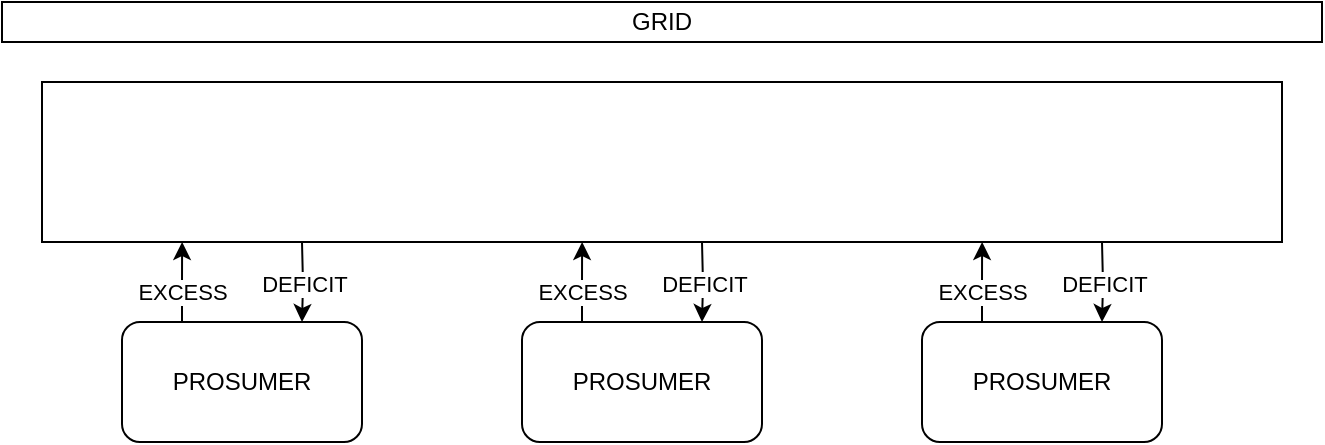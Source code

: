<mxfile version="14.3.2" type="github">
  <diagram id="lDC8brmdkuZfvEXuWP6e" name="Page-1">
    <mxGraphModel dx="1038" dy="548" grid="1" gridSize="10" guides="1" tooltips="1" connect="1" arrows="1" fold="1" page="1" pageScale="1" pageWidth="850" pageHeight="1100" math="0" shadow="0">
      <root>
        <mxCell id="0" />
        <mxCell id="1" parent="0" />
        <mxCell id="OZZarm9-dKDbHQghJKH7-25" value="GRID" style="rounded=0;whiteSpace=wrap;html=1;" vertex="1" parent="1">
          <mxGeometry x="230" y="80" width="660" height="20" as="geometry" />
        </mxCell>
        <mxCell id="OZZarm9-dKDbHQghJKH7-26" value="" style="group" vertex="1" connectable="0" parent="1">
          <mxGeometry x="250" y="120" width="620" height="180" as="geometry" />
        </mxCell>
        <mxCell id="OZZarm9-dKDbHQghJKH7-9" value="" style="rounded=0;whiteSpace=wrap;html=1;" vertex="1" parent="OZZarm9-dKDbHQghJKH7-26">
          <mxGeometry width="620" height="80" as="geometry" />
        </mxCell>
        <mxCell id="OZZarm9-dKDbHQghJKH7-10" style="edgeStyle=orthogonalEdgeStyle;rounded=0;orthogonalLoop=1;jettySize=auto;html=1;exitX=0.25;exitY=0;exitDx=0;exitDy=0;" edge="1" parent="OZZarm9-dKDbHQghJKH7-26" source="OZZarm9-dKDbHQghJKH7-12">
          <mxGeometry relative="1" as="geometry">
            <mxPoint x="70.056" y="80" as="targetPoint" />
          </mxGeometry>
        </mxCell>
        <mxCell id="OZZarm9-dKDbHQghJKH7-11" value="EXCESS" style="edgeLabel;html=1;align=center;verticalAlign=middle;resizable=0;points=[];" vertex="1" connectable="0" parent="OZZarm9-dKDbHQghJKH7-10">
          <mxGeometry x="-0.266" relative="1" as="geometry">
            <mxPoint as="offset" />
          </mxGeometry>
        </mxCell>
        <mxCell id="OZZarm9-dKDbHQghJKH7-12" value="PROSUMER" style="rounded=1;whiteSpace=wrap;html=1;" vertex="1" parent="OZZarm9-dKDbHQghJKH7-26">
          <mxGeometry x="40" y="120" width="120" height="60" as="geometry" />
        </mxCell>
        <mxCell id="OZZarm9-dKDbHQghJKH7-13" style="edgeStyle=orthogonalEdgeStyle;rounded=0;orthogonalLoop=1;jettySize=auto;html=1;entryX=0.75;entryY=0;entryDx=0;entryDy=0;" edge="1" parent="OZZarm9-dKDbHQghJKH7-26" target="OZZarm9-dKDbHQghJKH7-12">
          <mxGeometry relative="1" as="geometry">
            <mxPoint x="130.0" y="80" as="sourcePoint" />
          </mxGeometry>
        </mxCell>
        <mxCell id="OZZarm9-dKDbHQghJKH7-14" value="DEFICIT" style="edgeLabel;html=1;align=center;verticalAlign=middle;resizable=0;points=[];" vertex="1" connectable="0" parent="OZZarm9-dKDbHQghJKH7-13">
          <mxGeometry x="-0.343" relative="1" as="geometry">
            <mxPoint y="6.8" as="offset" />
          </mxGeometry>
        </mxCell>
        <mxCell id="OZZarm9-dKDbHQghJKH7-15" style="edgeStyle=orthogonalEdgeStyle;rounded=0;orthogonalLoop=1;jettySize=auto;html=1;exitX=0.25;exitY=0;exitDx=0;exitDy=0;" edge="1" parent="OZZarm9-dKDbHQghJKH7-26" source="OZZarm9-dKDbHQghJKH7-17">
          <mxGeometry relative="1" as="geometry">
            <mxPoint x="270.056" y="80" as="targetPoint" />
          </mxGeometry>
        </mxCell>
        <mxCell id="OZZarm9-dKDbHQghJKH7-16" value="EXCESS" style="edgeLabel;html=1;align=center;verticalAlign=middle;resizable=0;points=[];" vertex="1" connectable="0" parent="OZZarm9-dKDbHQghJKH7-15">
          <mxGeometry x="-0.266" relative="1" as="geometry">
            <mxPoint as="offset" />
          </mxGeometry>
        </mxCell>
        <mxCell id="OZZarm9-dKDbHQghJKH7-17" value="PROSUMER" style="rounded=1;whiteSpace=wrap;html=1;" vertex="1" parent="OZZarm9-dKDbHQghJKH7-26">
          <mxGeometry x="240" y="120" width="120" height="60" as="geometry" />
        </mxCell>
        <mxCell id="OZZarm9-dKDbHQghJKH7-18" style="edgeStyle=orthogonalEdgeStyle;rounded=0;orthogonalLoop=1;jettySize=auto;html=1;entryX=0.75;entryY=0;entryDx=0;entryDy=0;" edge="1" parent="OZZarm9-dKDbHQghJKH7-26" target="OZZarm9-dKDbHQghJKH7-17">
          <mxGeometry relative="1" as="geometry">
            <mxPoint x="330.0" y="80" as="sourcePoint" />
          </mxGeometry>
        </mxCell>
        <mxCell id="OZZarm9-dKDbHQghJKH7-19" value="DEFICIT" style="edgeLabel;html=1;align=center;verticalAlign=middle;resizable=0;points=[];" vertex="1" connectable="0" parent="OZZarm9-dKDbHQghJKH7-18">
          <mxGeometry x="-0.343" relative="1" as="geometry">
            <mxPoint y="6.8" as="offset" />
          </mxGeometry>
        </mxCell>
        <mxCell id="OZZarm9-dKDbHQghJKH7-20" style="edgeStyle=orthogonalEdgeStyle;rounded=0;orthogonalLoop=1;jettySize=auto;html=1;exitX=0.25;exitY=0;exitDx=0;exitDy=0;" edge="1" parent="OZZarm9-dKDbHQghJKH7-26" source="OZZarm9-dKDbHQghJKH7-22">
          <mxGeometry relative="1" as="geometry">
            <mxPoint x="470.056" y="80" as="targetPoint" />
          </mxGeometry>
        </mxCell>
        <mxCell id="OZZarm9-dKDbHQghJKH7-21" value="EXCESS" style="edgeLabel;html=1;align=center;verticalAlign=middle;resizable=0;points=[];" vertex="1" connectable="0" parent="OZZarm9-dKDbHQghJKH7-20">
          <mxGeometry x="-0.266" relative="1" as="geometry">
            <mxPoint as="offset" />
          </mxGeometry>
        </mxCell>
        <mxCell id="OZZarm9-dKDbHQghJKH7-22" value="PROSUMER" style="rounded=1;whiteSpace=wrap;html=1;" vertex="1" parent="OZZarm9-dKDbHQghJKH7-26">
          <mxGeometry x="440" y="120" width="120" height="60" as="geometry" />
        </mxCell>
        <mxCell id="OZZarm9-dKDbHQghJKH7-23" style="edgeStyle=orthogonalEdgeStyle;rounded=0;orthogonalLoop=1;jettySize=auto;html=1;entryX=0.75;entryY=0;entryDx=0;entryDy=0;" edge="1" parent="OZZarm9-dKDbHQghJKH7-26" target="OZZarm9-dKDbHQghJKH7-22">
          <mxGeometry relative="1" as="geometry">
            <mxPoint x="530.0" y="80" as="sourcePoint" />
          </mxGeometry>
        </mxCell>
        <mxCell id="OZZarm9-dKDbHQghJKH7-24" value="DEFICIT" style="edgeLabel;html=1;align=center;verticalAlign=middle;resizable=0;points=[];" vertex="1" connectable="0" parent="OZZarm9-dKDbHQghJKH7-23">
          <mxGeometry x="-0.343" relative="1" as="geometry">
            <mxPoint y="6.8" as="offset" />
          </mxGeometry>
        </mxCell>
      </root>
    </mxGraphModel>
  </diagram>
</mxfile>
